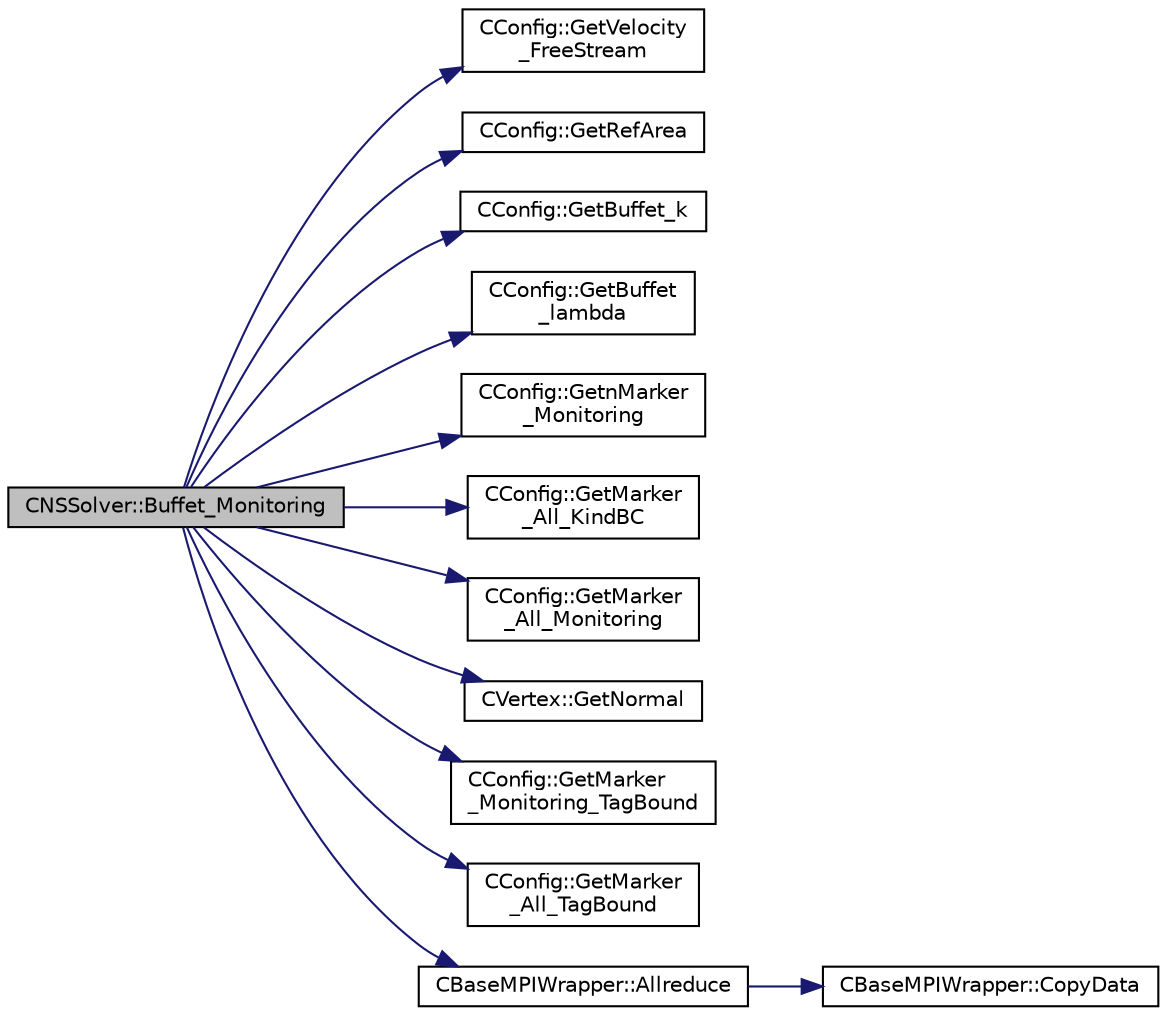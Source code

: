 digraph "CNSSolver::Buffet_Monitoring"
{
  edge [fontname="Helvetica",fontsize="10",labelfontname="Helvetica",labelfontsize="10"];
  node [fontname="Helvetica",fontsize="10",shape=record];
  rankdir="LR";
  Node406 [label="CNSSolver::Buffet_Monitoring",height=0.2,width=0.4,color="black", fillcolor="grey75", style="filled", fontcolor="black"];
  Node406 -> Node407 [color="midnightblue",fontsize="10",style="solid",fontname="Helvetica"];
  Node407 [label="CConfig::GetVelocity\l_FreeStream",height=0.2,width=0.4,color="black", fillcolor="white", style="filled",URL="$class_c_config.html#af0723b9f35c1762a4c8edacb35f98984",tooltip="Get the vector of the dimensionalized freestream velocity. "];
  Node406 -> Node408 [color="midnightblue",fontsize="10",style="solid",fontname="Helvetica"];
  Node408 [label="CConfig::GetRefArea",height=0.2,width=0.4,color="black", fillcolor="white", style="filled",URL="$class_c_config.html#ad1d22f6d4f0225e3281d826a4c866779",tooltip="Get the reference area for non dimensional coefficient computation. If the value from the is 0 then..."];
  Node406 -> Node409 [color="midnightblue",fontsize="10",style="solid",fontname="Helvetica"];
  Node409 [label="CConfig::GetBuffet_k",height=0.2,width=0.4,color="black", fillcolor="white", style="filled",URL="$class_c_config.html#a7676a75ae323ab159c96800ab9182635",tooltip="Get the buffet sensor sharpness coefficient. "];
  Node406 -> Node410 [color="midnightblue",fontsize="10",style="solid",fontname="Helvetica"];
  Node410 [label="CConfig::GetBuffet\l_lambda",height=0.2,width=0.4,color="black", fillcolor="white", style="filled",URL="$class_c_config.html#a4b867cf8dcdc9c12ba2d108aa1773aa6",tooltip="Get the buffet sensor offset parameter. "];
  Node406 -> Node411 [color="midnightblue",fontsize="10",style="solid",fontname="Helvetica"];
  Node411 [label="CConfig::GetnMarker\l_Monitoring",height=0.2,width=0.4,color="black", fillcolor="white", style="filled",URL="$class_c_config.html#a62a92b26c1300323f4a4a035ec19af1a",tooltip="Get the total number of monitoring markers. "];
  Node406 -> Node412 [color="midnightblue",fontsize="10",style="solid",fontname="Helvetica"];
  Node412 [label="CConfig::GetMarker\l_All_KindBC",height=0.2,width=0.4,color="black", fillcolor="white", style="filled",URL="$class_c_config.html#a57d43acc1457d2d27095ce006218862e",tooltip="Get the kind of boundary for each marker. "];
  Node406 -> Node413 [color="midnightblue",fontsize="10",style="solid",fontname="Helvetica"];
  Node413 [label="CConfig::GetMarker\l_All_Monitoring",height=0.2,width=0.4,color="black", fillcolor="white", style="filled",URL="$class_c_config.html#a942619938b389de95268bce31434c276",tooltip="Get the monitoring information for a marker val_marker. "];
  Node406 -> Node414 [color="midnightblue",fontsize="10",style="solid",fontname="Helvetica"];
  Node414 [label="CVertex::GetNormal",height=0.2,width=0.4,color="black", fillcolor="white", style="filled",URL="$class_c_vertex.html#a0d289163c6f3384822fcb9ae86fc1c39",tooltip="Copy the the normal vector of a face. "];
  Node406 -> Node415 [color="midnightblue",fontsize="10",style="solid",fontname="Helvetica"];
  Node415 [label="CConfig::GetMarker\l_Monitoring_TagBound",height=0.2,width=0.4,color="black", fillcolor="white", style="filled",URL="$class_c_config.html#a5bf47083eec0b00543d3d8c387f41ab2",tooltip="Get the name of the surface defined in the geometry file. "];
  Node406 -> Node416 [color="midnightblue",fontsize="10",style="solid",fontname="Helvetica"];
  Node416 [label="CConfig::GetMarker\l_All_TagBound",height=0.2,width=0.4,color="black", fillcolor="white", style="filled",URL="$class_c_config.html#a967e969a3beb24bb6e57d7036af003be",tooltip="Get the index of the surface defined in the geometry file. "];
  Node406 -> Node417 [color="midnightblue",fontsize="10",style="solid",fontname="Helvetica"];
  Node417 [label="CBaseMPIWrapper::Allreduce",height=0.2,width=0.4,color="black", fillcolor="white", style="filled",URL="$class_c_base_m_p_i_wrapper.html#a637b6fd917a8ca91ce748ba88e0d66b6"];
  Node417 -> Node418 [color="midnightblue",fontsize="10",style="solid",fontname="Helvetica"];
  Node418 [label="CBaseMPIWrapper::CopyData",height=0.2,width=0.4,color="black", fillcolor="white", style="filled",URL="$class_c_base_m_p_i_wrapper.html#a4725cc1dd65b161b483e812a538a5e36"];
}
